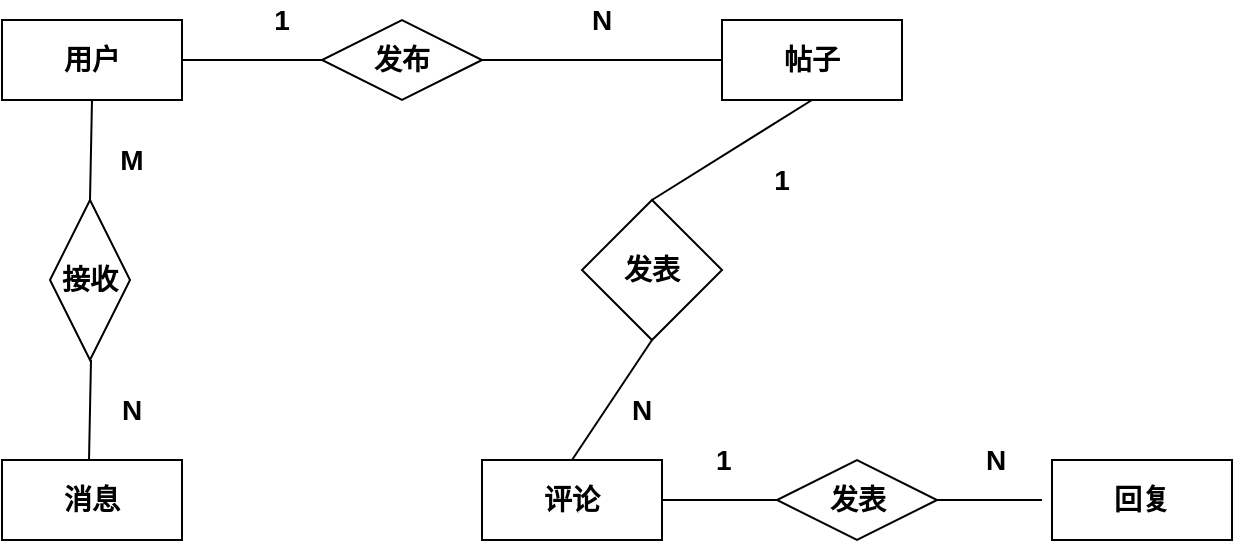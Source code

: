 <mxfile version="10.6.7" type="github"><diagram id="l3D8F2fIjf8NViVDCn8k" name="第 1 页"><mxGraphModel dx="1226" dy="545" grid="1" gridSize="10" guides="1" tooltips="1" connect="1" arrows="1" fold="1" page="1" pageScale="1" pageWidth="827" pageHeight="1169" math="0" shadow="0"><root><mxCell id="0"/><mxCell id="1" parent="0"/><mxCell id="srapO0Xz2TuipRRkRE64-1" value="&lt;b&gt;&lt;font style=&quot;font-size: 14px&quot;&gt;用户&lt;/font&gt;&lt;/b&gt;" style="rounded=0;whiteSpace=wrap;html=1;" vertex="1" parent="1"><mxGeometry x="120" y="60" width="90" height="40" as="geometry"/></mxCell><mxCell id="srapO0Xz2TuipRRkRE64-3" value="&lt;b&gt;&lt;font style=&quot;font-size: 14px&quot;&gt;消息&lt;/font&gt;&lt;/b&gt;" style="rounded=0;whiteSpace=wrap;html=1;" vertex="1" parent="1"><mxGeometry x="120" y="280" width="90" height="40" as="geometry"/></mxCell><mxCell id="srapO0Xz2TuipRRkRE64-4" value="&lt;b&gt;&lt;font style=&quot;font-size: 14px&quot;&gt;帖子&lt;/font&gt;&lt;/b&gt;" style="rounded=0;whiteSpace=wrap;html=1;" vertex="1" parent="1"><mxGeometry x="480" y="60" width="90" height="40" as="geometry"/></mxCell><mxCell id="srapO0Xz2TuipRRkRE64-5" value="&lt;b&gt;&lt;font style=&quot;font-size: 14px&quot;&gt;评论&lt;/font&gt;&lt;/b&gt;" style="rounded=0;whiteSpace=wrap;html=1;" vertex="1" parent="1"><mxGeometry x="360" y="280" width="90" height="40" as="geometry"/></mxCell><mxCell id="srapO0Xz2TuipRRkRE64-6" value="&lt;b&gt;&lt;font style=&quot;font-size: 14px&quot;&gt;回复&lt;/font&gt;&lt;/b&gt;" style="rounded=0;whiteSpace=wrap;html=1;" vertex="1" parent="1"><mxGeometry x="645" y="280" width="90" height="40" as="geometry"/></mxCell><mxCell id="srapO0Xz2TuipRRkRE64-7" value="&lt;b&gt;&lt;font style=&quot;font-size: 14px&quot;&gt;接收&lt;/font&gt;&lt;/b&gt;" style="rhombus;whiteSpace=wrap;html=1;" vertex="1" parent="1"><mxGeometry x="144" y="150" width="40" height="80" as="geometry"/></mxCell><mxCell id="srapO0Xz2TuipRRkRE64-8" value="" style="endArrow=none;html=1;entryX=0.5;entryY=1;entryDx=0;entryDy=0;exitX=0.5;exitY=0;exitDx=0;exitDy=0;" edge="1" parent="1" source="srapO0Xz2TuipRRkRE64-7" target="srapO0Xz2TuipRRkRE64-1"><mxGeometry width="50" height="50" relative="1" as="geometry"><mxPoint x="160" y="150" as="sourcePoint"/><mxPoint x="170" y="340" as="targetPoint"/></mxGeometry></mxCell><mxCell id="srapO0Xz2TuipRRkRE64-9" value="" style="endArrow=none;html=1;entryX=0.5;entryY=1;entryDx=0;entryDy=0;exitX=0.5;exitY=0;exitDx=0;exitDy=0;" edge="1" parent="1"><mxGeometry width="50" height="50" relative="1" as="geometry"><mxPoint x="163.5" y="280" as="sourcePoint"/><mxPoint x="164.5" y="230" as="targetPoint"/></mxGeometry></mxCell><mxCell id="srapO0Xz2TuipRRkRE64-10" value="&lt;b&gt;&lt;font style=&quot;font-size: 14px&quot;&gt;M&lt;/font&gt;&lt;/b&gt;" style="text;html=1;strokeColor=none;fillColor=none;align=center;verticalAlign=middle;whiteSpace=wrap;rounded=0;" vertex="1" parent="1"><mxGeometry x="165" y="120" width="40" height="20" as="geometry"/></mxCell><mxCell id="srapO0Xz2TuipRRkRE64-11" value="&lt;b&gt;&lt;font style=&quot;font-size: 14px&quot;&gt;N&lt;/font&gt;&lt;/b&gt;" style="text;html=1;strokeColor=none;fillColor=none;align=center;verticalAlign=middle;whiteSpace=wrap;rounded=0;" vertex="1" parent="1"><mxGeometry x="165" y="245" width="40" height="20" as="geometry"/></mxCell><mxCell id="srapO0Xz2TuipRRkRE64-13" value="&lt;span style=&quot;font-size: 14px&quot;&gt;&lt;b&gt;发布&lt;/b&gt;&lt;/span&gt;" style="rhombus;whiteSpace=wrap;html=1;direction=south;" vertex="1" parent="1"><mxGeometry x="280" y="60" width="80" height="40" as="geometry"/></mxCell><mxCell id="srapO0Xz2TuipRRkRE64-14" value="" style="endArrow=none;html=1;entryX=0.5;entryY=1;entryDx=0;entryDy=0;exitX=1;exitY=0.5;exitDx=0;exitDy=0;" edge="1" parent="1" source="srapO0Xz2TuipRRkRE64-1" target="srapO0Xz2TuipRRkRE64-13"><mxGeometry width="50" height="50" relative="1" as="geometry"><mxPoint x="120" y="390" as="sourcePoint"/><mxPoint x="170" y="340" as="targetPoint"/></mxGeometry></mxCell><mxCell id="srapO0Xz2TuipRRkRE64-15" value="" style="endArrow=none;html=1;entryX=0;entryY=0.5;entryDx=0;entryDy=0;exitX=0.5;exitY=0;exitDx=0;exitDy=0;" edge="1" parent="1" source="srapO0Xz2TuipRRkRE64-13" target="srapO0Xz2TuipRRkRE64-4"><mxGeometry width="50" height="50" relative="1" as="geometry"><mxPoint x="220" y="90" as="sourcePoint"/><mxPoint x="290" y="90" as="targetPoint"/></mxGeometry></mxCell><mxCell id="srapO0Xz2TuipRRkRE64-16" value="&lt;b&gt;&lt;font style=&quot;font-size: 14px&quot;&gt;1&lt;/font&gt;&lt;/b&gt;" style="text;html=1;strokeColor=none;fillColor=none;align=center;verticalAlign=middle;whiteSpace=wrap;rounded=0;" vertex="1" parent="1"><mxGeometry x="240" y="50" width="40" height="20" as="geometry"/></mxCell><mxCell id="srapO0Xz2TuipRRkRE64-17" value="&lt;span style=&quot;font-size: 14px&quot;&gt;&lt;b&gt;N&lt;/b&gt;&lt;/span&gt;" style="text;html=1;strokeColor=none;fillColor=none;align=center;verticalAlign=middle;whiteSpace=wrap;rounded=0;" vertex="1" parent="1"><mxGeometry x="400" y="50" width="40" height="20" as="geometry"/></mxCell><mxCell id="srapO0Xz2TuipRRkRE64-18" value="&lt;b&gt;&lt;font style=&quot;font-size: 14px&quot;&gt;发表&lt;/font&gt;&lt;/b&gt;" style="rhombus;whiteSpace=wrap;html=1;" vertex="1" parent="1"><mxGeometry x="410" y="150" width="70" height="70" as="geometry"/></mxCell><mxCell id="srapO0Xz2TuipRRkRE64-19" value="" style="endArrow=none;html=1;entryX=0.5;entryY=1;entryDx=0;entryDy=0;exitX=0.5;exitY=0;exitDx=0;exitDy=0;" edge="1" parent="1" source="srapO0Xz2TuipRRkRE64-18" target="srapO0Xz2TuipRRkRE64-4"><mxGeometry width="50" height="50" relative="1" as="geometry"><mxPoint x="405" y="119.5" as="sourcePoint"/><mxPoint x="475" y="119.5" as="targetPoint"/></mxGeometry></mxCell><mxCell id="srapO0Xz2TuipRRkRE64-20" value="" style="endArrow=none;html=1;entryX=0.5;entryY=1;entryDx=0;entryDy=0;exitX=0.5;exitY=0;exitDx=0;exitDy=0;" edge="1" parent="1" source="srapO0Xz2TuipRRkRE64-5" target="srapO0Xz2TuipRRkRE64-18"><mxGeometry width="50" height="50" relative="1" as="geometry"><mxPoint x="365" y="270" as="sourcePoint"/><mxPoint x="455" y="220" as="targetPoint"/></mxGeometry></mxCell><mxCell id="srapO0Xz2TuipRRkRE64-21" value="&lt;b&gt;&lt;font style=&quot;font-size: 14px&quot;&gt;1&lt;/font&gt;&lt;/b&gt;" style="text;html=1;strokeColor=none;fillColor=none;align=center;verticalAlign=middle;whiteSpace=wrap;rounded=0;" vertex="1" parent="1"><mxGeometry x="490" y="130" width="40" height="20" as="geometry"/></mxCell><mxCell id="srapO0Xz2TuipRRkRE64-22" value="&lt;span style=&quot;font-size: 14px&quot;&gt;&lt;b&gt;N&lt;/b&gt;&lt;/span&gt;" style="text;html=1;strokeColor=none;fillColor=none;align=center;verticalAlign=middle;whiteSpace=wrap;rounded=0;" vertex="1" parent="1"><mxGeometry x="420" y="245" width="40" height="20" as="geometry"/></mxCell><mxCell id="srapO0Xz2TuipRRkRE64-23" value="&lt;span style=&quot;font-size: 14px&quot;&gt;&lt;b&gt;发表&lt;/b&gt;&lt;/span&gt;" style="rhombus;whiteSpace=wrap;html=1;direction=south;" vertex="1" parent="1"><mxGeometry x="507.5" y="280" width="80" height="40" as="geometry"/></mxCell><mxCell id="srapO0Xz2TuipRRkRE64-24" value="" style="endArrow=none;html=1;entryX=0.5;entryY=1;entryDx=0;entryDy=0;exitX=1;exitY=0.5;exitDx=0;exitDy=0;" edge="1" parent="1" source="srapO0Xz2TuipRRkRE64-5" target="srapO0Xz2TuipRRkRE64-23"><mxGeometry width="50" height="50" relative="1" as="geometry"><mxPoint x="220" y="90" as="sourcePoint"/><mxPoint x="290" y="90" as="targetPoint"/></mxGeometry></mxCell><mxCell id="srapO0Xz2TuipRRkRE64-27" value="" style="endArrow=none;html=1;exitX=0.5;exitY=0;exitDx=0;exitDy=0;" edge="1" parent="1" source="srapO0Xz2TuipRRkRE64-23"><mxGeometry width="50" height="50" relative="1" as="geometry"><mxPoint x="590" y="300" as="sourcePoint"/><mxPoint x="640" y="300" as="targetPoint"/></mxGeometry></mxCell><mxCell id="srapO0Xz2TuipRRkRE64-30" value="&lt;b&gt;&lt;font style=&quot;font-size: 14px&quot;&gt;1&lt;/font&gt;&lt;/b&gt;" style="text;html=1;" vertex="1" parent="1"><mxGeometry x="475" y="265" width="30" height="30" as="geometry"/></mxCell><mxCell id="srapO0Xz2TuipRRkRE64-31" value="&lt;span style=&quot;font-size: 14px&quot;&gt;&lt;b&gt;N&lt;/b&gt;&lt;/span&gt;" style="text;html=1;strokeColor=none;fillColor=none;align=center;verticalAlign=middle;whiteSpace=wrap;rounded=0;" vertex="1" parent="1"><mxGeometry x="596.5" y="270" width="40" height="20" as="geometry"/></mxCell></root></mxGraphModel></diagram></mxfile>